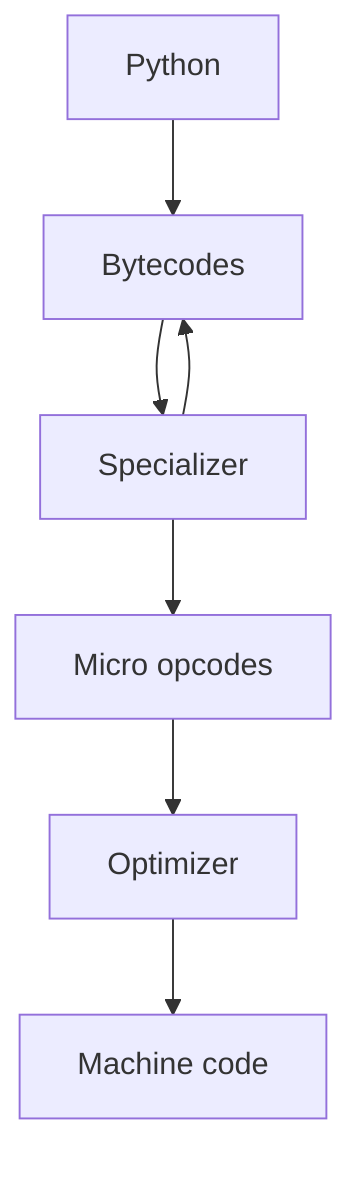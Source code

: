 flowchart TD
    Python --> Bytecodes
    Bytecodes --> Specializer
    Specializer --> Bytecodes
    Specializer --> micro[Micro opcodes]
    micro --> Optimizer
    Optimizer --> machine[Machine code]
